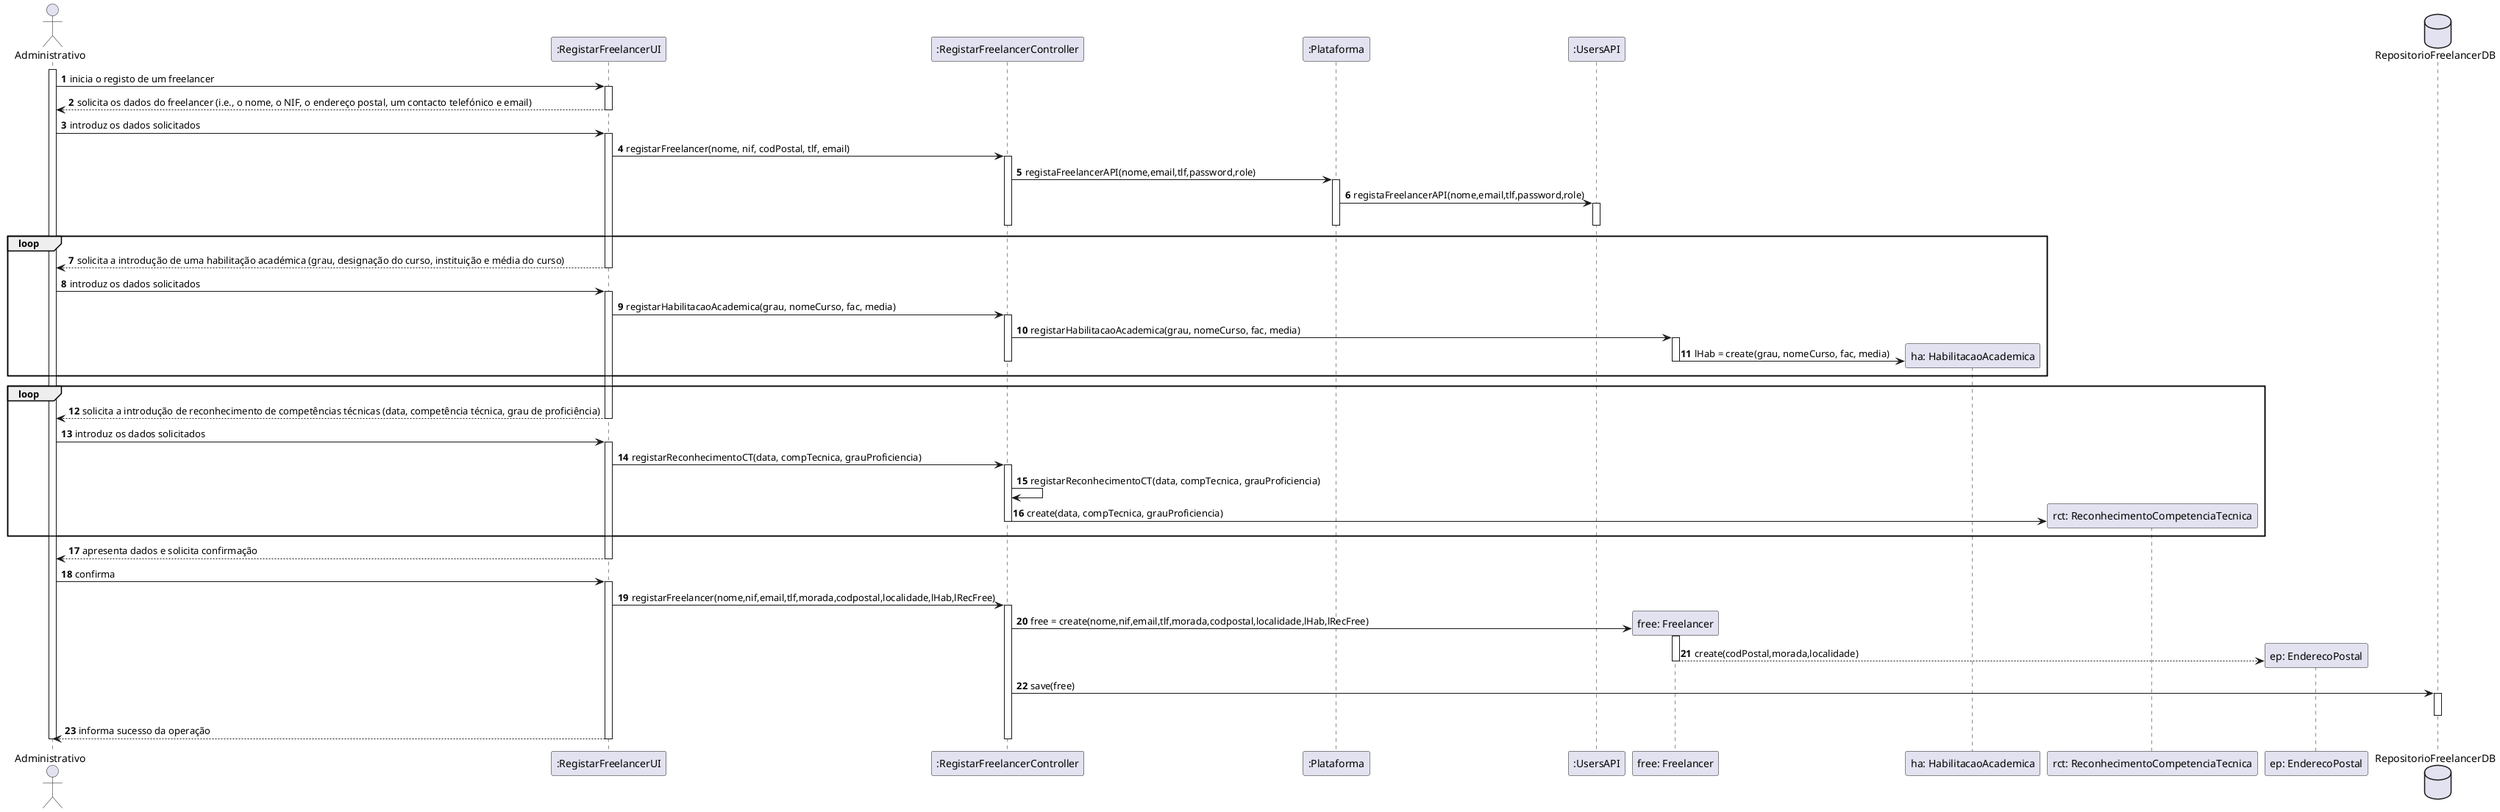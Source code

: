 @startuml
autonumber
'hide footbox
actor "Administrativo" as ADM

participant ":RegistarFreelancerUI" as UI
participant ":RegistarFreelancerController" as CTRL
participant ":Plataforma" as PLAT
participant ":UsersAPI" as UAPI
participant "free: Freelancer" as FR
participant "ha: HabilitacaoAcademica" as HA
participant "rct: ReconhecimentoCompetenciaTecnica" as RCT
participant "ep: EnderecoPostal" as EP
database RepositorioFreelancerDB as freeDB


activate ADM

ADM -> UI : inicia o registo de um freelancer
activate UI
UI --> ADM : solicita os dados do freelancer (i.e., o nome, o NIF, o endereço postal, um contacto telefónico e email)
deactivate UI

ADM -> UI : introduz os dados solicitados
activate UI
UI -> CTRL : registarFreelancer(nome, nif, codPostal, tlf, email)
activate CTRL
CTRL -> PLAT : registaFreelancerAPI(nome,email,tlf,password,role)
activate PLAT
PLAT -> UAPI : registaFreelancerAPI(nome,email,tlf,password,role)
activate UAPI
deactivate UAPI
deactivate PLAT
deactivate FR
deactivate CTRL

loop
UI --> ADM : solicita a introdução de uma habilitação académica (grau, designação do curso, instituição e média do curso)
deactivate UI
ADM -> UI : introduz os dados solicitados
activate UI
UI -> CTRL : registarHabilitacaoAcademica(grau, nomeCurso, fac, media)
activate CTRL
CTRL ->  FR : registarHabilitacaoAcademica(grau, nomeCurso, fac, media)
activate FR
FR -> HA** : lHab = create(grau, nomeCurso, fac, media)

deactivate FR

deactivate CTRL
end loop

loop
UI --> ADM : solicita a introdução de reconhecimento de competências técnicas (data, competência técnica, grau de proficiência)
deactivate UI
ADM -> UI : introduz os dados solicitados
activate UI
UI -> CTRL : registarReconhecimentoCT(data, compTecnica, grauProficiencia)
activate CTRL
CTRL -> CTRL : registarReconhecimentoCT(data, compTecnica, grauProficiencia)
CTRL -> RCT** : create(data, compTecnica, grauProficiencia)
deactivate CTRL
end loop 



UI --> ADM : apresenta dados e solicita confirmação
deactivate UI

ADM -> UI : confirma
activate UI
UI -> CTRL : registarFreelancer(nome,nif,email,tlf,morada,codpostal,localidade,lHab,lRecFree)
activate CTRL
CTRL -> FR** : free = create(nome,nif,email,tlf,morada,codpostal,localidade,lHab,lRecFree)
activate FR
FR --> EP** : create(codPostal,morada,localidade)
deactivate FR
CTRL -> freeDB : save(free)
activate freeDB
deactivate freeDB
UI --> ADM : informa sucesso da operação
deactivate CTRL
deactivate UI

deactivate ADM

@enduml
